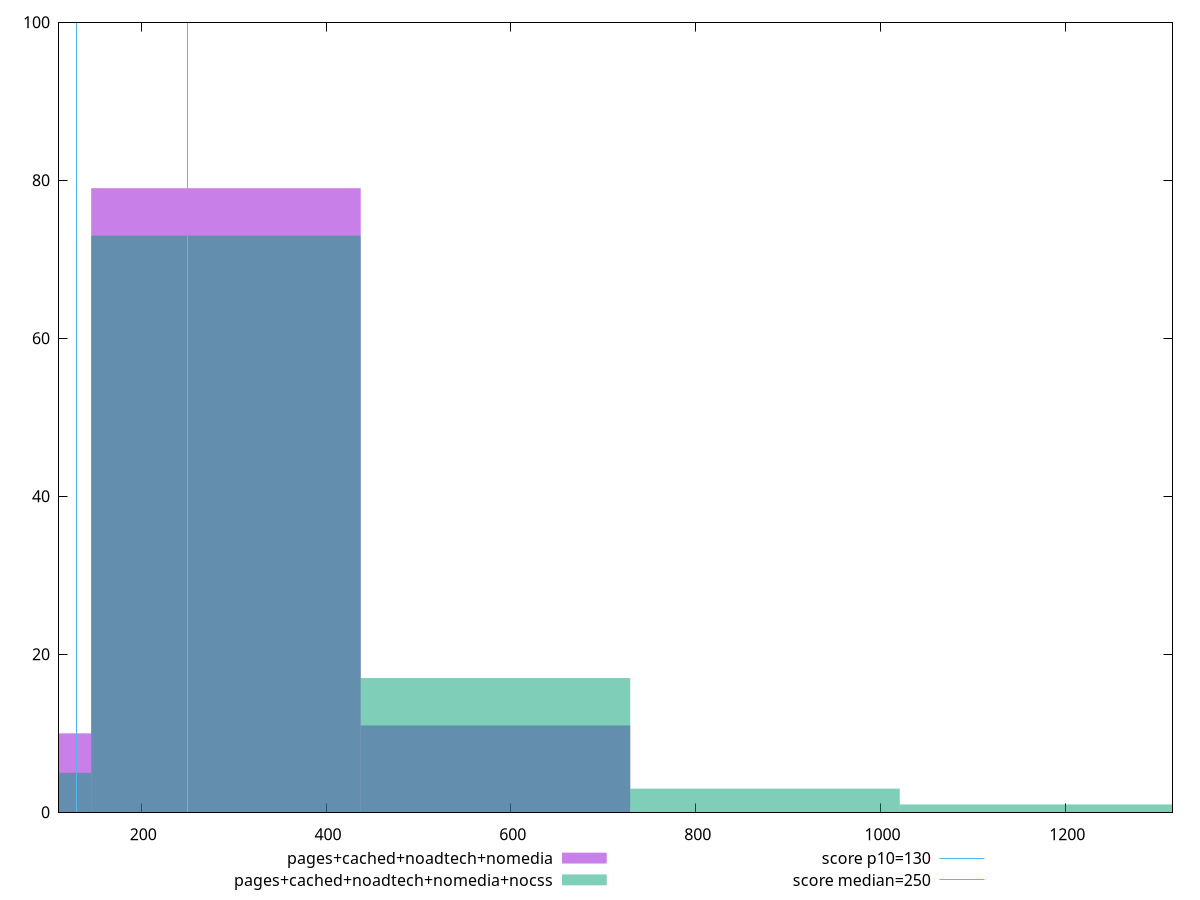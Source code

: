 reset

$pagesCachedNoadtechNomedia <<EOF
291.6706987938015 79
583.341397587603 11
0 10
EOF

$pagesCachedNoadtechNomediaNocss <<EOF
583.341397587603 17
291.6706987938015 73
0 5
875.0120963814045 3
1166.682795175206 1
1458.3534939690073 1
EOF

set key outside below
set boxwidth 291.6706987938015
set xrange [111:1316]
set yrange [0:100]
set trange [0:100]
set style fill transparent solid 0.5 noborder

set parametric
set terminal svg size 640, 500 enhanced background rgb 'white'
set output "report_00015_2021-02-09T16-11-33.973Z/max-potential-fid/comparison/histogram/3_vs_4.svg"

plot $pagesCachedNoadtechNomedia title "pages+cached+noadtech+nomedia" with boxes, \
     $pagesCachedNoadtechNomediaNocss title "pages+cached+noadtech+nomedia+nocss" with boxes, \
     130,t title "score p10=130", \
     250,t title "score median=250"

reset
